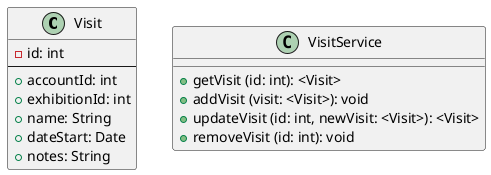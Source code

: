 
@startuml
class Visit {
  - id: int
  --
  + accountId: int
  + exhibitionId: int
  + name: String
  + dateStart: Date
  + notes: String
}

class VisitService {
  + getVisit (id: int): <Visit>
  + addVisit (visit: <Visit>): void
  + updateVisit (id: int, newVisit: <Visit>): <Visit>
  + removeVisit (id: int): void
}
@enduml